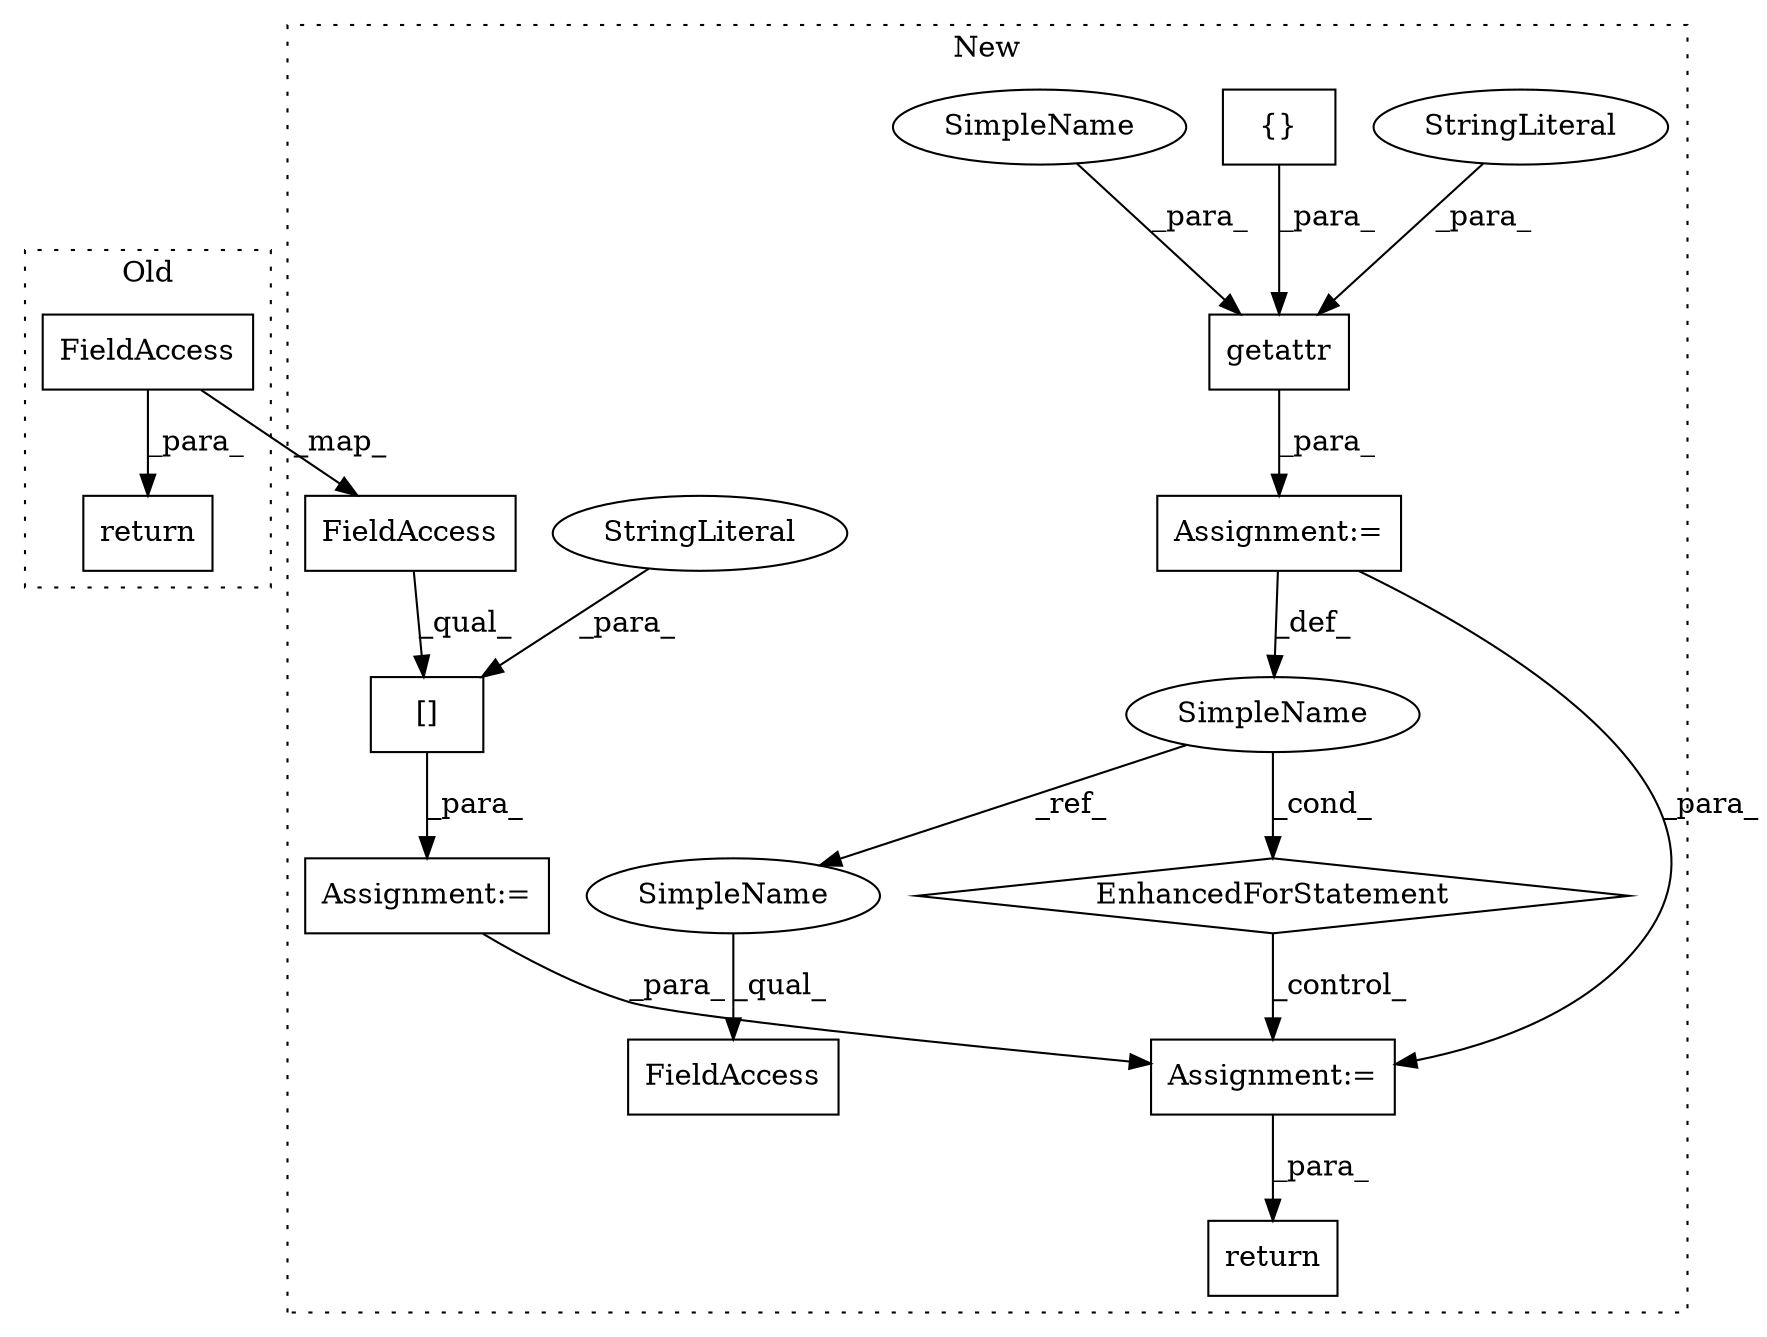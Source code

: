 digraph G {
subgraph cluster0 {
1 [label="return" a="41" s="3129" l="7" shape="box"];
15 [label="FieldAccess" a="22" s="3136" l="23" shape="box"];
label = "Old";
style="dotted";
}
subgraph cluster1 {
2 [label="getattr" a="32" s="4406,4440" l="8,1" shape="box"];
3 [label="StringLiteral" a="45" s="4419" l="9" shape="ellipse"];
4 [label="return" a="41" s="4507" l="7" shape="box"];
5 [label="Assignment:=" a="7" s="4341,4441" l="57,2" shape="box"];
6 [label="Assignment:=" a="7" s="4291" l="1" shape="box"];
7 [label="EnhancedForStatement" a="70" s="4341,4441" l="57,2" shape="diamond"];
8 [label="SimpleName" a="42" s="4402" l="1" shape="ellipse"];
9 [label="Assignment:=" a="7" s="4470" l="2" shape="box"];
10 [label="{}" a="4" s="4438" l="2" shape="box"];
11 [label="[]" a="2" s="4292,4332" l="24,1" shape="box"];
12 [label="StringLiteral" a="45" s="4316" l="16" shape="ellipse"];
13 [label="FieldAccess" a="22" s="4472" l="19" shape="box"];
14 [label="FieldAccess" a="22" s="4292" l="23" shape="box"];
16 [label="SimpleName" a="42" s="4414" l="4" shape="ellipse"];
17 [label="SimpleName" a="42" s="4472" l="1" shape="ellipse"];
label = "New";
style="dotted";
}
2 -> 5 [label="_para_"];
3 -> 2 [label="_para_"];
5 -> 9 [label="_para_"];
5 -> 8 [label="_def_"];
6 -> 9 [label="_para_"];
7 -> 9 [label="_control_"];
8 -> 17 [label="_ref_"];
8 -> 7 [label="_cond_"];
9 -> 4 [label="_para_"];
10 -> 2 [label="_para_"];
11 -> 6 [label="_para_"];
12 -> 11 [label="_para_"];
14 -> 11 [label="_qual_"];
15 -> 14 [label="_map_"];
15 -> 1 [label="_para_"];
16 -> 2 [label="_para_"];
17 -> 13 [label="_qual_"];
}